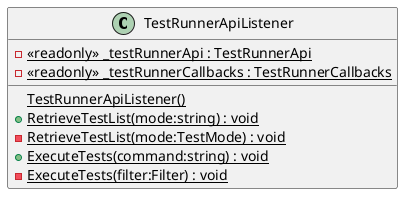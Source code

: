 @startuml
class TestRunnerApiListener {
    - {static} <<readonly>> _testRunnerApi : TestRunnerApi
    - {static} <<readonly>> _testRunnerCallbacks : TestRunnerCallbacks
    {static} TestRunnerApiListener()
    + {static} RetrieveTestList(mode:string) : void
    - {static} RetrieveTestList(mode:TestMode) : void
    + {static} ExecuteTests(command:string) : void
    - {static} ExecuteTests(filter:Filter) : void
}
@enduml
